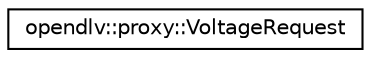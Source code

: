 digraph "Graphical Class Hierarchy"
{
 // LATEX_PDF_SIZE
  edge [fontname="Helvetica",fontsize="10",labelfontname="Helvetica",labelfontsize="10"];
  node [fontname="Helvetica",fontsize="10",shape=record];
  rankdir="LR";
  Node0 [label="opendlv::proxy::VoltageRequest",height=0.2,width=0.4,color="black", fillcolor="white", style="filled",URL="$classopendlv_1_1proxy_1_1VoltageRequest.html",tooltip=" "];
}
